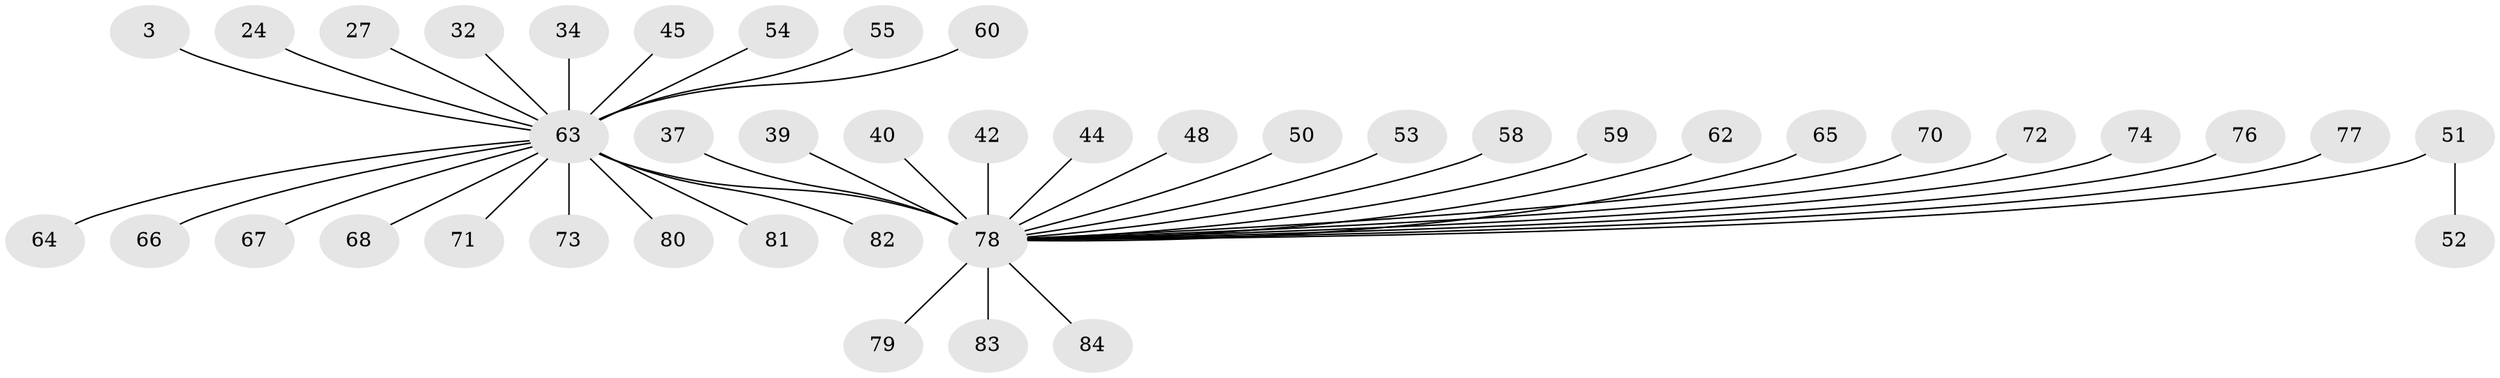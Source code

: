// original degree distribution, {9: 0.011904761904761904, 32: 0.011904761904761904, 1: 0.5595238095238095, 16: 0.011904761904761904, 6: 0.05952380952380952, 4: 0.023809523809523808, 2: 0.19047619047619047, 5: 0.011904761904761904, 3: 0.09523809523809523, 8: 0.011904761904761904, 7: 0.011904761904761904}
// Generated by graph-tools (version 1.1) at 2025/47/03/09/25 04:47:38]
// undirected, 42 vertices, 41 edges
graph export_dot {
graph [start="1"]
  node [color=gray90,style=filled];
  3;
  24;
  27;
  32 [super="+31"];
  34;
  37 [super="+22"];
  39;
  40;
  42;
  44;
  45;
  48;
  50;
  51 [super="+10+28"];
  52;
  53 [super="+23"];
  54;
  55;
  58 [super="+47"];
  59;
  60;
  62;
  63 [super="+9+12+6"];
  64 [super="+15"];
  65 [super="+57"];
  66;
  67 [super="+61+41"];
  68;
  70;
  71;
  72 [super="+17+43"];
  73 [super="+56+14"];
  74;
  76;
  77;
  78 [super="+26+69+29+35+4+11+16+19+36+38+75"];
  79;
  80;
  81;
  82;
  83;
  84;
  3 -- 63;
  24 -- 63;
  27 -- 63;
  32 -- 63 [weight=2];
  34 -- 63;
  37 -- 78 [weight=2];
  39 -- 78;
  40 -- 78;
  42 -- 78;
  44 -- 78;
  45 -- 63;
  48 -- 78;
  50 -- 78;
  51 -- 52;
  51 -- 78 [weight=3];
  53 -- 78;
  54 -- 63;
  55 -- 63 [weight=2];
  58 -- 78;
  59 -- 78;
  60 -- 63;
  62 -- 78;
  63 -- 68;
  63 -- 82;
  63 -- 78 [weight=15];
  63 -- 80;
  63 -- 64 [weight=2];
  63 -- 66;
  63 -- 71;
  63 -- 81;
  63 -- 73 [weight=2];
  63 -- 67 [weight=2];
  65 -- 78;
  70 -- 78;
  72 -- 78;
  74 -- 78;
  76 -- 78;
  77 -- 78;
  78 -- 79;
  78 -- 83;
  78 -- 84;
}
